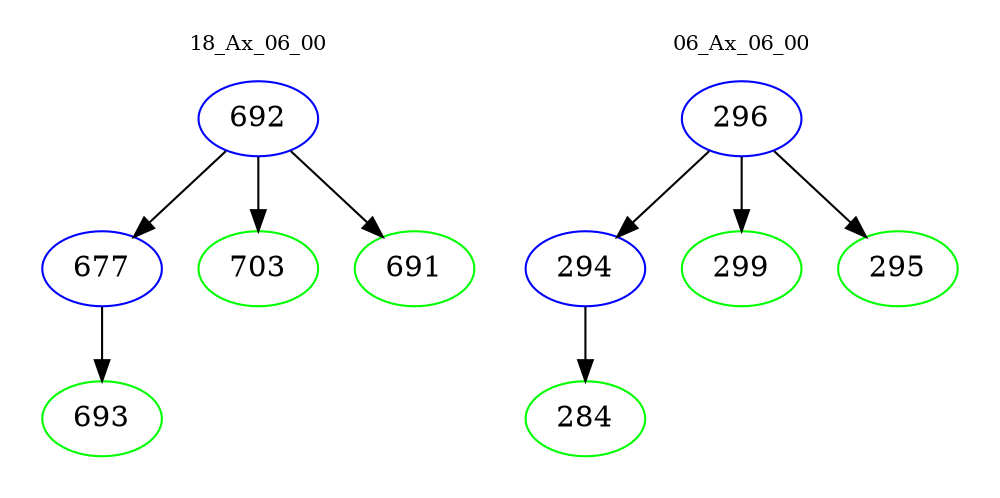 digraph{
subgraph cluster_0 {
color = white
label = "18_Ax_06_00";
fontsize=10;
T0_692 [label="692", color="blue"]
T0_692 -> T0_677 [color="black"]
T0_677 [label="677", color="blue"]
T0_677 -> T0_693 [color="black"]
T0_693 [label="693", color="green"]
T0_692 -> T0_703 [color="black"]
T0_703 [label="703", color="green"]
T0_692 -> T0_691 [color="black"]
T0_691 [label="691", color="green"]
}
subgraph cluster_1 {
color = white
label = "06_Ax_06_00";
fontsize=10;
T1_296 [label="296", color="blue"]
T1_296 -> T1_294 [color="black"]
T1_294 [label="294", color="blue"]
T1_294 -> T1_284 [color="black"]
T1_284 [label="284", color="green"]
T1_296 -> T1_299 [color="black"]
T1_299 [label="299", color="green"]
T1_296 -> T1_295 [color="black"]
T1_295 [label="295", color="green"]
}
}
